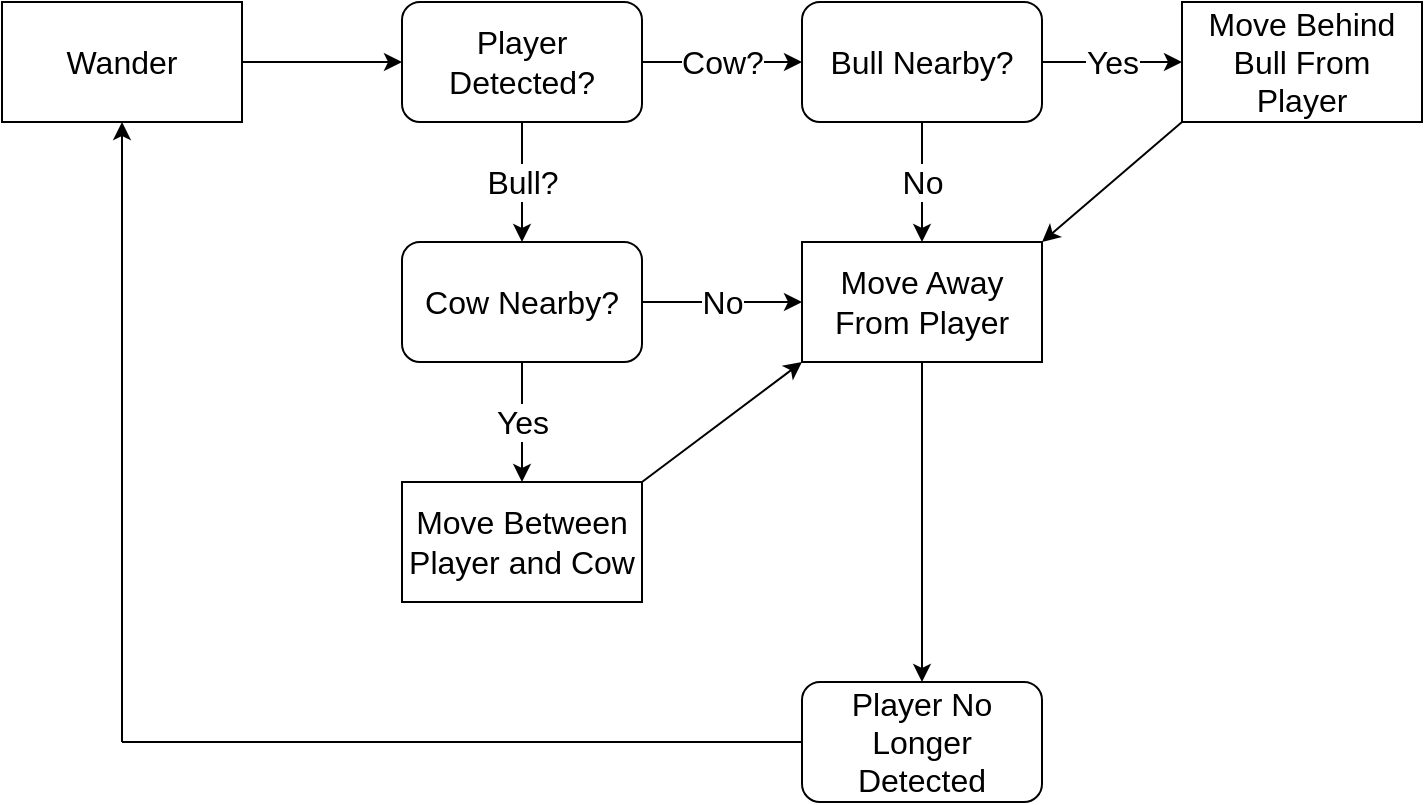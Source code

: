 <mxfile version="15.7.4" type="github">
  <diagram id="JPf1WkU9uwGbdD0bTZ9w" name="Page-1">
    <mxGraphModel dx="1422" dy="794" grid="1" gridSize="10" guides="1" tooltips="1" connect="1" arrows="1" fold="1" page="1" pageScale="1" pageWidth="850" pageHeight="1100" math="0" shadow="0">
      <root>
        <mxCell id="0" />
        <mxCell id="1" parent="0" />
        <mxCell id="YTZb0HsTegoCNqehSWzk-1" value="&lt;font style=&quot;font-size: 16px&quot;&gt;Wander&lt;/font&gt;" style="rounded=0;whiteSpace=wrap;html=1;" vertex="1" parent="1">
          <mxGeometry x="80" y="80" width="120" height="60" as="geometry" />
        </mxCell>
        <mxCell id="YTZb0HsTegoCNqehSWzk-2" value="Player Detected?" style="rounded=1;whiteSpace=wrap;html=1;fontSize=16;" vertex="1" parent="1">
          <mxGeometry x="280" y="80" width="120" height="60" as="geometry" />
        </mxCell>
        <mxCell id="YTZb0HsTegoCNqehSWzk-3" value="" style="endArrow=classic;html=1;rounded=0;fontSize=16;exitX=1;exitY=0.5;exitDx=0;exitDy=0;entryX=0;entryY=0.5;entryDx=0;entryDy=0;" edge="1" parent="1" source="YTZb0HsTegoCNqehSWzk-1" target="YTZb0HsTegoCNqehSWzk-2">
          <mxGeometry width="50" height="50" relative="1" as="geometry">
            <mxPoint x="210" y="140" as="sourcePoint" />
            <mxPoint x="260" y="90" as="targetPoint" />
          </mxGeometry>
        </mxCell>
        <mxCell id="YTZb0HsTegoCNqehSWzk-4" value="Bull Nearby?" style="rounded=1;whiteSpace=wrap;html=1;fontSize=16;" vertex="1" parent="1">
          <mxGeometry x="480" y="80" width="120" height="60" as="geometry" />
        </mxCell>
        <mxCell id="YTZb0HsTegoCNqehSWzk-6" value="Cow Nearby?" style="rounded=1;whiteSpace=wrap;html=1;fontSize=16;" vertex="1" parent="1">
          <mxGeometry x="280" y="200" width="120" height="60" as="geometry" />
        </mxCell>
        <mxCell id="YTZb0HsTegoCNqehSWzk-8" value="" style="endArrow=classic;html=1;rounded=0;fontSize=16;entryX=0.5;entryY=0;entryDx=0;entryDy=0;" edge="1" parent="1" target="YTZb0HsTegoCNqehSWzk-6">
          <mxGeometry relative="1" as="geometry">
            <mxPoint x="340" y="140" as="sourcePoint" />
            <mxPoint x="400" y="160" as="targetPoint" />
          </mxGeometry>
        </mxCell>
        <mxCell id="YTZb0HsTegoCNqehSWzk-9" value="Bull?" style="edgeLabel;resizable=0;html=1;align=center;verticalAlign=middle;fontSize=16;" connectable="0" vertex="1" parent="YTZb0HsTegoCNqehSWzk-8">
          <mxGeometry relative="1" as="geometry" />
        </mxCell>
        <mxCell id="YTZb0HsTegoCNqehSWzk-10" value="" style="endArrow=classic;html=1;rounded=0;fontSize=16;" edge="1" parent="1" source="YTZb0HsTegoCNqehSWzk-2">
          <mxGeometry relative="1" as="geometry">
            <mxPoint x="400" y="110" as="sourcePoint" />
            <mxPoint x="480" y="110" as="targetPoint" />
          </mxGeometry>
        </mxCell>
        <mxCell id="YTZb0HsTegoCNqehSWzk-11" value="Cow?" style="edgeLabel;resizable=0;html=1;align=center;verticalAlign=middle;fontSize=16;" connectable="0" vertex="1" parent="YTZb0HsTegoCNqehSWzk-10">
          <mxGeometry relative="1" as="geometry" />
        </mxCell>
        <mxCell id="YTZb0HsTegoCNqehSWzk-12" value="Move Away From Player" style="rounded=0;whiteSpace=wrap;html=1;fontSize=16;" vertex="1" parent="1">
          <mxGeometry x="480" y="200" width="120" height="60" as="geometry" />
        </mxCell>
        <mxCell id="YTZb0HsTegoCNqehSWzk-13" value="" style="endArrow=classic;html=1;rounded=0;fontSize=16;exitX=0.5;exitY=1;exitDx=0;exitDy=0;entryX=0.5;entryY=0;entryDx=0;entryDy=0;" edge="1" parent="1" source="YTZb0HsTegoCNqehSWzk-4" target="YTZb0HsTegoCNqehSWzk-12">
          <mxGeometry relative="1" as="geometry">
            <mxPoint x="490" y="170" as="sourcePoint" />
            <mxPoint x="590" y="170" as="targetPoint" />
          </mxGeometry>
        </mxCell>
        <mxCell id="YTZb0HsTegoCNqehSWzk-14" value="No" style="edgeLabel;resizable=0;html=1;align=center;verticalAlign=middle;fontSize=16;" connectable="0" vertex="1" parent="YTZb0HsTegoCNqehSWzk-13">
          <mxGeometry relative="1" as="geometry" />
        </mxCell>
        <mxCell id="YTZb0HsTegoCNqehSWzk-15" value="" style="endArrow=classic;html=1;rounded=0;fontSize=16;" edge="1" parent="1" source="YTZb0HsTegoCNqehSWzk-6">
          <mxGeometry relative="1" as="geometry">
            <mxPoint x="400" y="230" as="sourcePoint" />
            <mxPoint x="480" y="230" as="targetPoint" />
          </mxGeometry>
        </mxCell>
        <mxCell id="YTZb0HsTegoCNqehSWzk-16" value="No" style="edgeLabel;resizable=0;html=1;align=center;verticalAlign=middle;fontSize=16;" connectable="0" vertex="1" parent="YTZb0HsTegoCNqehSWzk-15">
          <mxGeometry relative="1" as="geometry" />
        </mxCell>
        <mxCell id="YTZb0HsTegoCNqehSWzk-17" value="Move Between Player and Cow" style="rounded=0;whiteSpace=wrap;html=1;fontSize=16;" vertex="1" parent="1">
          <mxGeometry x="280" y="320" width="120" height="60" as="geometry" />
        </mxCell>
        <mxCell id="YTZb0HsTegoCNqehSWzk-18" value="" style="endArrow=classic;html=1;rounded=0;fontSize=16;exitX=0.5;exitY=1;exitDx=0;exitDy=0;entryX=0.5;entryY=0;entryDx=0;entryDy=0;" edge="1" parent="1" source="YTZb0HsTegoCNqehSWzk-6" target="YTZb0HsTegoCNqehSWzk-17">
          <mxGeometry relative="1" as="geometry">
            <mxPoint x="290" y="290" as="sourcePoint" />
            <mxPoint x="390" y="290" as="targetPoint" />
          </mxGeometry>
        </mxCell>
        <mxCell id="YTZb0HsTegoCNqehSWzk-19" value="Yes" style="edgeLabel;resizable=0;html=1;align=center;verticalAlign=middle;fontSize=16;" connectable="0" vertex="1" parent="YTZb0HsTegoCNqehSWzk-18">
          <mxGeometry relative="1" as="geometry" />
        </mxCell>
        <mxCell id="YTZb0HsTegoCNqehSWzk-20" value="" style="endArrow=classic;html=1;rounded=0;fontSize=16;exitX=1;exitY=0;exitDx=0;exitDy=0;entryX=0;entryY=1;entryDx=0;entryDy=0;" edge="1" parent="1" source="YTZb0HsTegoCNqehSWzk-17" target="YTZb0HsTegoCNqehSWzk-12">
          <mxGeometry width="50" height="50" relative="1" as="geometry">
            <mxPoint x="420" y="320" as="sourcePoint" />
            <mxPoint x="470" y="270" as="targetPoint" />
          </mxGeometry>
        </mxCell>
        <mxCell id="YTZb0HsTegoCNqehSWzk-21" value="Move Behind Bull From Player" style="rounded=0;whiteSpace=wrap;html=1;fontSize=16;" vertex="1" parent="1">
          <mxGeometry x="670" y="80" width="120" height="60" as="geometry" />
        </mxCell>
        <mxCell id="YTZb0HsTegoCNqehSWzk-23" value="" style="endArrow=classic;html=1;rounded=0;fontSize=16;exitX=0;exitY=1;exitDx=0;exitDy=0;entryX=1;entryY=0;entryDx=0;entryDy=0;" edge="1" parent="1" source="YTZb0HsTegoCNqehSWzk-21" target="YTZb0HsTegoCNqehSWzk-12">
          <mxGeometry width="50" height="50" relative="1" as="geometry">
            <mxPoint x="610" y="200" as="sourcePoint" />
            <mxPoint x="660" y="150" as="targetPoint" />
          </mxGeometry>
        </mxCell>
        <mxCell id="YTZb0HsTegoCNqehSWzk-24" value="" style="endArrow=classic;html=1;rounded=0;fontSize=16;" edge="1" parent="1" source="YTZb0HsTegoCNqehSWzk-4">
          <mxGeometry relative="1" as="geometry">
            <mxPoint x="600" y="110" as="sourcePoint" />
            <mxPoint x="670" y="110" as="targetPoint" />
          </mxGeometry>
        </mxCell>
        <mxCell id="YTZb0HsTegoCNqehSWzk-25" value="Yes" style="edgeLabel;resizable=0;html=1;align=center;verticalAlign=middle;fontSize=16;" connectable="0" vertex="1" parent="YTZb0HsTegoCNqehSWzk-24">
          <mxGeometry relative="1" as="geometry" />
        </mxCell>
        <mxCell id="YTZb0HsTegoCNqehSWzk-26" value="Player No Longer Detected" style="rounded=1;whiteSpace=wrap;html=1;fontSize=16;" vertex="1" parent="1">
          <mxGeometry x="480" y="420" width="120" height="60" as="geometry" />
        </mxCell>
        <mxCell id="YTZb0HsTegoCNqehSWzk-27" value="" style="endArrow=none;html=1;rounded=0;fontSize=16;entryX=0;entryY=0.5;entryDx=0;entryDy=0;" edge="1" parent="1" target="YTZb0HsTegoCNqehSWzk-26">
          <mxGeometry width="50" height="50" relative="1" as="geometry">
            <mxPoint x="140" y="450" as="sourcePoint" />
            <mxPoint x="350" y="420" as="targetPoint" />
          </mxGeometry>
        </mxCell>
        <mxCell id="YTZb0HsTegoCNqehSWzk-28" value="" style="endArrow=classic;html=1;rounded=0;fontSize=16;entryX=0.5;entryY=1;entryDx=0;entryDy=0;" edge="1" parent="1" target="YTZb0HsTegoCNqehSWzk-1">
          <mxGeometry width="50" height="50" relative="1" as="geometry">
            <mxPoint x="140" y="450" as="sourcePoint" />
            <mxPoint x="180" y="290" as="targetPoint" />
          </mxGeometry>
        </mxCell>
        <mxCell id="YTZb0HsTegoCNqehSWzk-29" value="" style="endArrow=classic;html=1;rounded=0;fontSize=16;exitX=0.5;exitY=1;exitDx=0;exitDy=0;entryX=0.5;entryY=0;entryDx=0;entryDy=0;" edge="1" parent="1" source="YTZb0HsTegoCNqehSWzk-12" target="YTZb0HsTegoCNqehSWzk-26">
          <mxGeometry width="50" height="50" relative="1" as="geometry">
            <mxPoint x="520" y="360" as="sourcePoint" />
            <mxPoint x="570" y="310" as="targetPoint" />
          </mxGeometry>
        </mxCell>
      </root>
    </mxGraphModel>
  </diagram>
</mxfile>
